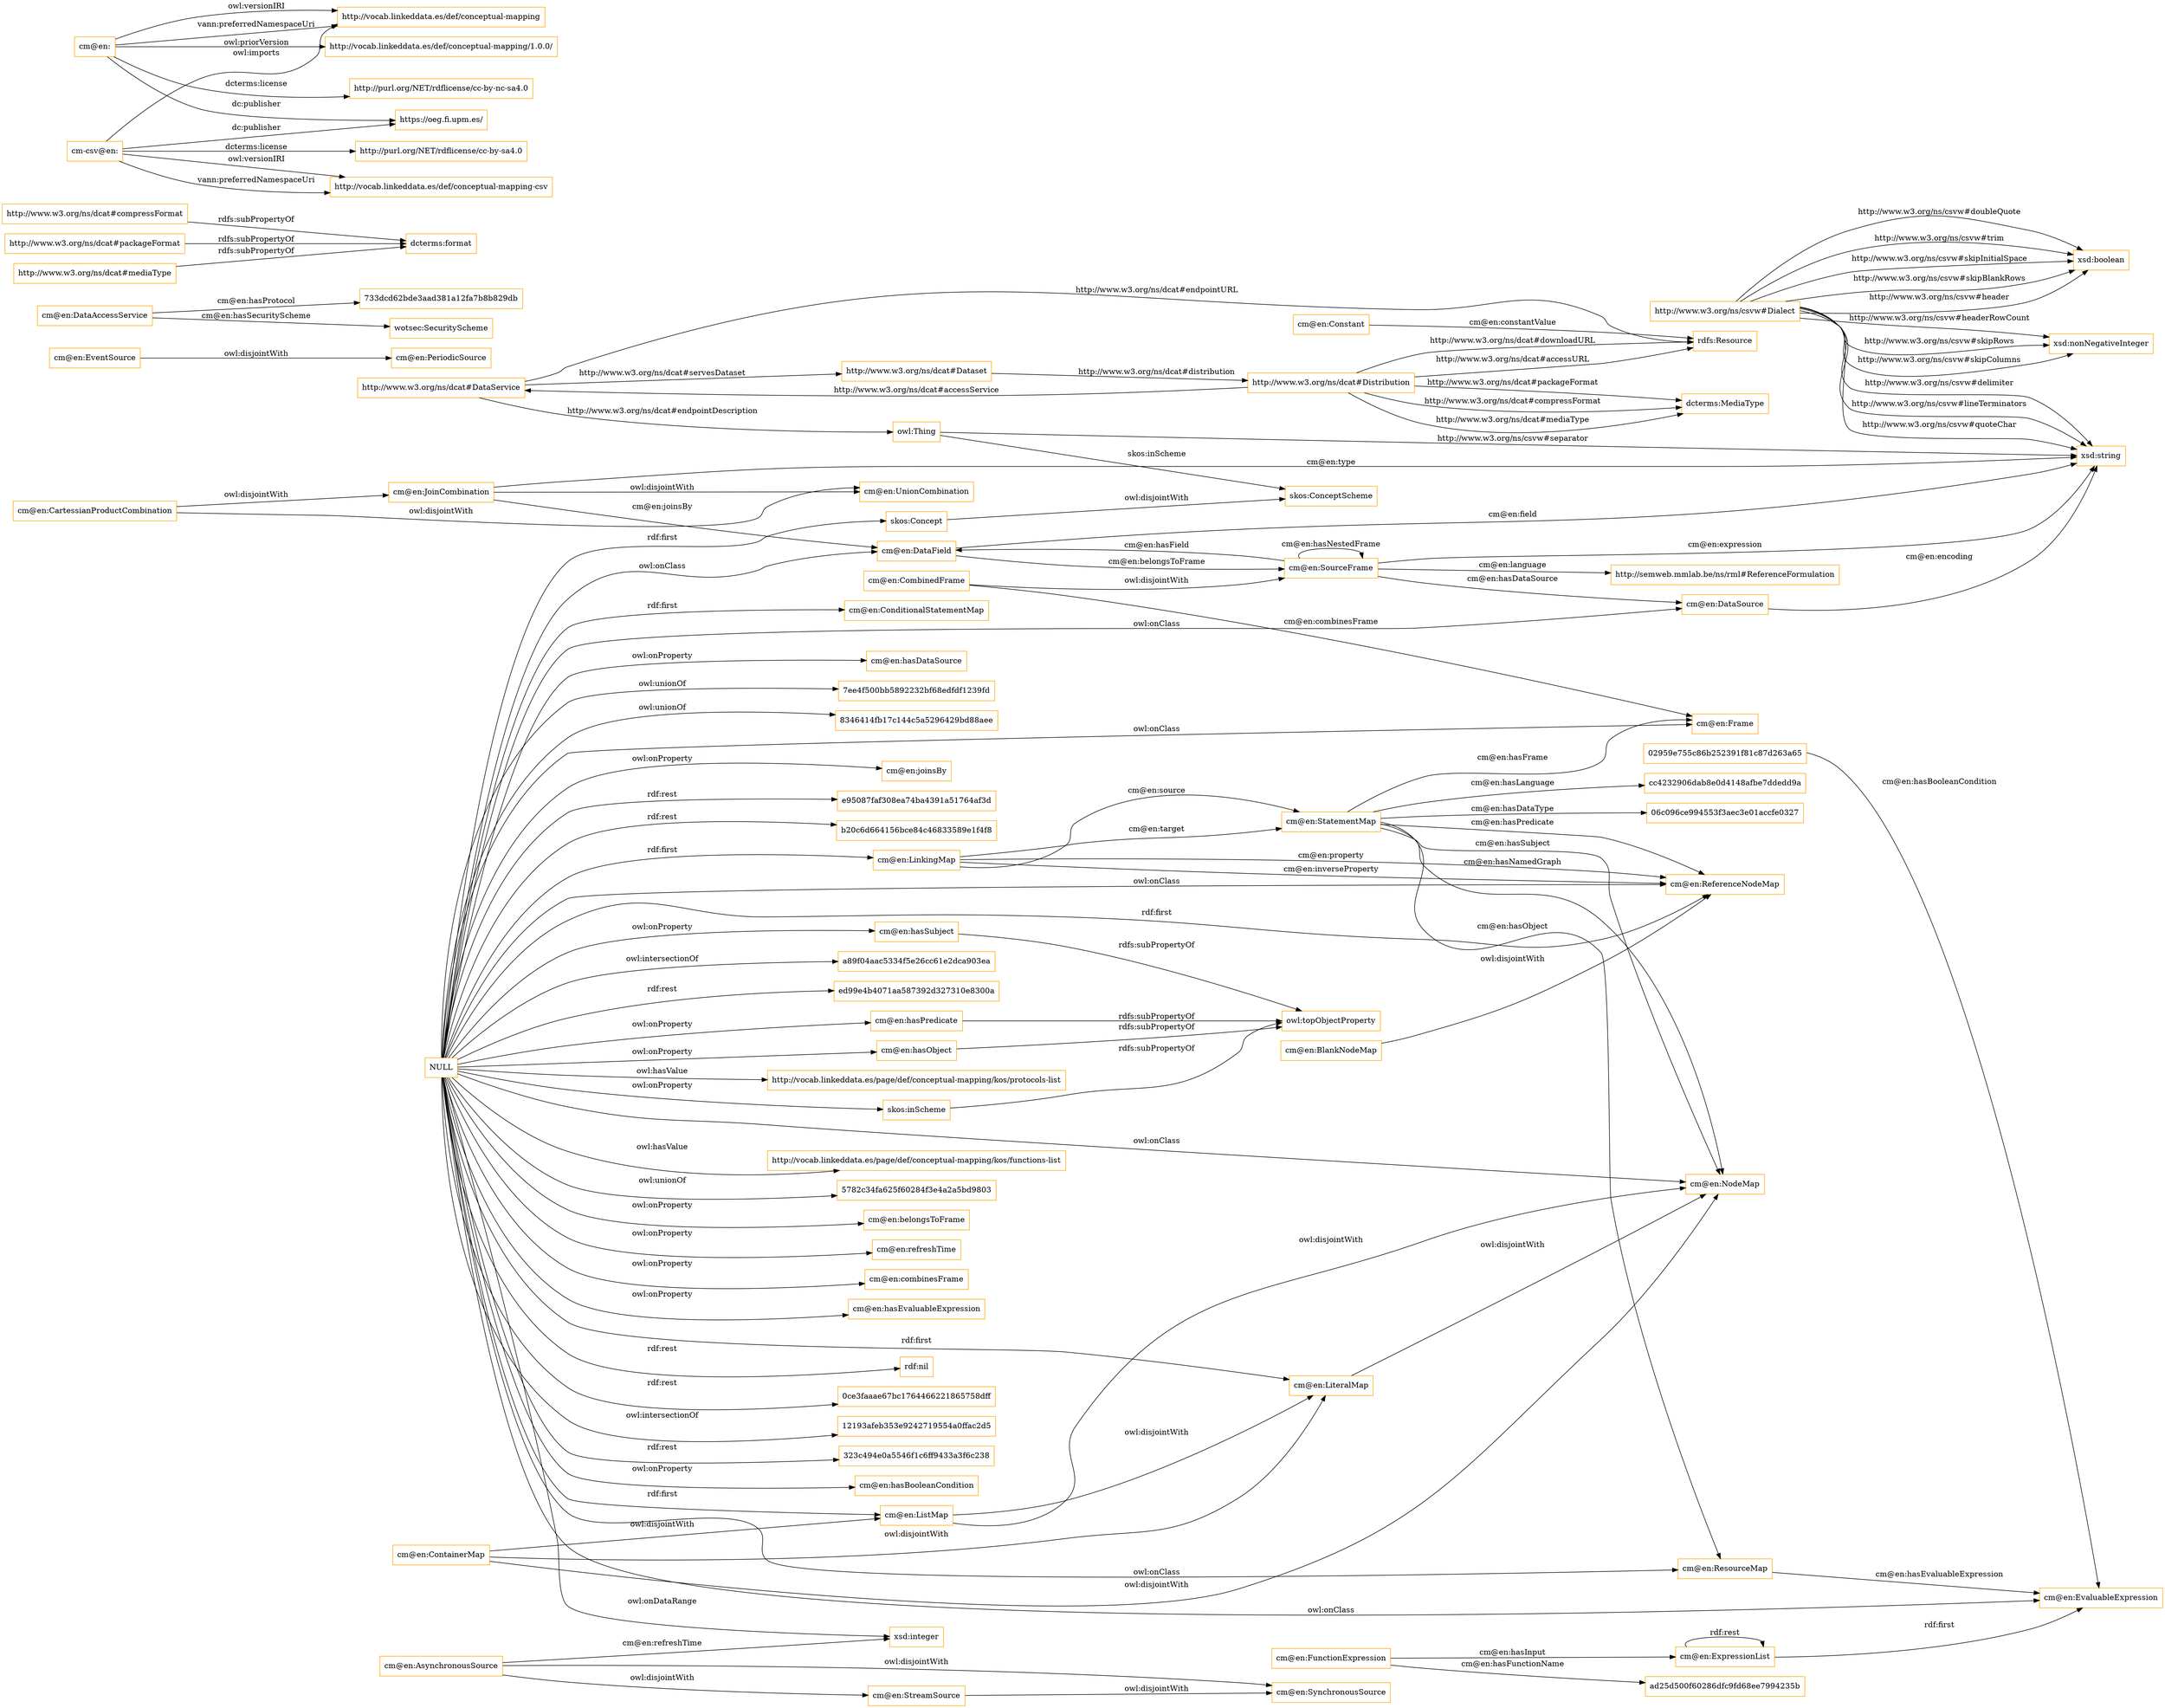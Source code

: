 digraph ar2dtool_diagram { 
rankdir=LR;
size="1501"
node [shape = rectangle, color="orange"]; "http://www.w3.org/ns/csvw#Dialect" "xsd:string" "cc4232906dab8e0d4148afbe7ddedd9a" "cm@en:PeriodicSource" "cm@en:DataAccessService" "cm@en:DataField" "cm@en:BlankNodeMap" "http://www.w3.org/ns/dcat#Distribution" "http://www.w3.org/ns/dcat#DataService" "ad25d500f60286dfc9fd68ee7994235b" "cm@en:FunctionExpression" "cm@en:UnionCombination" "cm@en:SourceFrame" "06c096ce994553f3aec3e01accfe0327" "cm@en:ExpressionList" "cm@en:StreamSource" "cm@en:EventSource" "cm@en:ResourceMap" "cm@en:LinkingMap" "cm@en:EvaluableExpression" "cm@en:ConditionalStatementMap" "rdfs:Resource" "skos:ConceptScheme" "cm@en:DataSource" "733dcd62bde3aad381a12fa7b8b829db" "cm@en:Frame" "cm@en:LiteralMap" "cm@en:NodeMap" "skos:Concept" "cm@en:Constant" "cm@en:CombinedFrame" "wotsec:SecurityScheme" "cm@en:ReferenceNodeMap" "cm@en:CartessianProductCombination" "dcterms:MediaType" "http://www.w3.org/ns/dcat#Dataset" "cm@en:ListMap" "cm@en:JoinCombination" "cm@en:AsynchronousSource" "cm@en:SynchronousSource" "02959e755c86b252391f81c87d263a65" "http://semweb.mmlab.be/ns/rml#ReferenceFormulation" "cm@en:StatementMap" "cm@en:ContainerMap" ; /*classes style*/
	"http://www.w3.org/ns/dcat#compressFormat" -> "dcterms:format" [ label = "rdfs:subPropertyOf" ];
	"cm@en:" -> "http://vocab.linkeddata.es/def/conceptual-mapping" [ label = "owl:versionIRI" ];
	"cm@en:" -> "http://vocab.linkeddata.es/def/conceptual-mapping" [ label = "vann:preferredNamespaceUri" ];
	"cm@en:" -> "https://oeg.fi.upm.es/" [ label = "dc:publisher" ];
	"cm@en:" -> "http://vocab.linkeddata.es/def/conceptual-mapping/1.0.0/" [ label = "owl:priorVersion" ];
	"cm@en:" -> "http://purl.org/NET/rdflicense/cc-by-nc-sa4.0" [ label = "dcterms:license" ];
	"cm@en:CombinedFrame" -> "cm@en:SourceFrame" [ label = "owl:disjointWith" ];
	"cm@en:EventSource" -> "cm@en:PeriodicSource" [ label = "owl:disjointWith" ];
	"cm@en:ListMap" -> "cm@en:NodeMap" [ label = "owl:disjointWith" ];
	"cm@en:ListMap" -> "cm@en:LiteralMap" [ label = "owl:disjointWith" ];
	"skos:Concept" -> "skos:ConceptScheme" [ label = "owl:disjointWith" ];
	"cm@en:hasPredicate" -> "owl:topObjectProperty" [ label = "rdfs:subPropertyOf" ];
	"cm@en:BlankNodeMap" -> "cm@en:ReferenceNodeMap" [ label = "owl:disjointWith" ];
	"cm@en:hasObject" -> "owl:topObjectProperty" [ label = "rdfs:subPropertyOf" ];
	"cm-csv@en:" -> "http://purl.org/NET/rdflicense/cc-by-sa4.0" [ label = "dcterms:license" ];
	"cm-csv@en:" -> "https://oeg.fi.upm.es/" [ label = "dc:publisher" ];
	"cm-csv@en:" -> "http://vocab.linkeddata.es/def/conceptual-mapping-csv" [ label = "owl:versionIRI" ];
	"cm-csv@en:" -> "http://vocab.linkeddata.es/def/conceptual-mapping" [ label = "owl:imports" ];
	"cm-csv@en:" -> "http://vocab.linkeddata.es/def/conceptual-mapping-csv" [ label = "vann:preferredNamespaceUri" ];
	"cm@en:JoinCombination" -> "cm@en:UnionCombination" [ label = "owl:disjointWith" ];
	"cm@en:ContainerMap" -> "cm@en:NodeMap" [ label = "owl:disjointWith" ];
	"cm@en:ContainerMap" -> "cm@en:LiteralMap" [ label = "owl:disjointWith" ];
	"cm@en:ContainerMap" -> "cm@en:ListMap" [ label = "owl:disjointWith" ];
	"skos:inScheme" -> "owl:topObjectProperty" [ label = "rdfs:subPropertyOf" ];
	"NULL" -> "cm@en:EvaluableExpression" [ label = "owl:onClass" ];
	"NULL" -> "cm@en:joinsBy" [ label = "owl:onProperty" ];
	"NULL" -> "skos:Concept" [ label = "rdf:first" ];
	"NULL" -> "cm@en:ResourceMap" [ label = "owl:onClass" ];
	"NULL" -> "cm@en:Frame" [ label = "owl:onClass" ];
	"NULL" -> "e95087faf308ea74ba4391a51764af3d" [ label = "rdf:rest" ];
	"NULL" -> "b20c6d664156bce84c46833589e1f4f8" [ label = "rdf:rest" ];
	"NULL" -> "a89f04aac5334f5e26cc61e2dca903ea" [ label = "owl:intersectionOf" ];
	"NULL" -> "ed99e4b4071aa587392d327310e8300a" [ label = "rdf:rest" ];
	"NULL" -> "xsd:integer" [ label = "owl:onDataRange" ];
	"NULL" -> "cm@en:ListMap" [ label = "rdf:first" ];
	"NULL" -> "http://vocab.linkeddata.es/page/def/conceptual-mapping/kos/protocols-list" [ label = "owl:hasValue" ];
	"NULL" -> "cm@en:hasSubject" [ label = "owl:onProperty" ];
	"NULL" -> "http://vocab.linkeddata.es/page/def/conceptual-mapping/kos/functions-list" [ label = "owl:hasValue" ];
	"NULL" -> "5782c34fa625f60284f3e4a2a5bd9803" [ label = "owl:unionOf" ];
	"NULL" -> "cm@en:belongsToFrame" [ label = "owl:onProperty" ];
	"NULL" -> "cm@en:ReferenceNodeMap" [ label = "owl:onClass" ];
	"NULL" -> "cm@en:refreshTime" [ label = "owl:onProperty" ];
	"NULL" -> "cm@en:NodeMap" [ label = "owl:onClass" ];
	"NULL" -> "cm@en:combinesFrame" [ label = "owl:onProperty" ];
	"NULL" -> "cm@en:LiteralMap" [ label = "rdf:first" ];
	"NULL" -> "cm@en:hasEvaluableExpression" [ label = "owl:onProperty" ];
	"NULL" -> "rdf:nil" [ label = "rdf:rest" ];
	"NULL" -> "cm@en:LinkingMap" [ label = "rdf:first" ];
	"NULL" -> "0ce3faaae67bc1764466221865758dff" [ label = "rdf:rest" ];
	"NULL" -> "cm@en:hasPredicate" [ label = "owl:onProperty" ];
	"NULL" -> "12193afeb353e9242719554a0ffac2d5" [ label = "owl:intersectionOf" ];
	"NULL" -> "323c494e0a5546f1c6ff9433a3f6c238" [ label = "rdf:rest" ];
	"NULL" -> "cm@en:ConditionalStatementMap" [ label = "rdf:first" ];
	"NULL" -> "cm@en:ReferenceNodeMap" [ label = "rdf:first" ];
	"NULL" -> "cm@en:DataField" [ label = "owl:onClass" ];
	"NULL" -> "skos:inScheme" [ label = "owl:onProperty" ];
	"NULL" -> "cm@en:DataSource" [ label = "owl:onClass" ];
	"NULL" -> "cm@en:hasBooleanCondition" [ label = "owl:onProperty" ];
	"NULL" -> "cm@en:hasDataSource" [ label = "owl:onProperty" ];
	"NULL" -> "7ee4f500bb5892232bf68edfdf1239fd" [ label = "owl:unionOf" ];
	"NULL" -> "cm@en:hasObject" [ label = "owl:onProperty" ];
	"NULL" -> "8346414fb17c144c5a5296429bd88aee" [ label = "owl:unionOf" ];
	"cm@en:CartessianProductCombination" -> "cm@en:UnionCombination" [ label = "owl:disjointWith" ];
	"cm@en:CartessianProductCombination" -> "cm@en:JoinCombination" [ label = "owl:disjointWith" ];
	"http://www.w3.org/ns/dcat#packageFormat" -> "dcterms:format" [ label = "rdfs:subPropertyOf" ];
	"cm@en:StreamSource" -> "cm@en:SynchronousSource" [ label = "owl:disjointWith" ];
	"cm@en:AsynchronousSource" -> "cm@en:SynchronousSource" [ label = "owl:disjointWith" ];
	"cm@en:AsynchronousSource" -> "cm@en:StreamSource" [ label = "owl:disjointWith" ];
	"cm@en:LiteralMap" -> "cm@en:NodeMap" [ label = "owl:disjointWith" ];
	"http://www.w3.org/ns/dcat#mediaType" -> "dcterms:format" [ label = "rdfs:subPropertyOf" ];
	"cm@en:hasSubject" -> "owl:topObjectProperty" [ label = "rdfs:subPropertyOf" ];
	"http://www.w3.org/ns/dcat#Distribution" -> "rdfs:Resource" [ label = "http://www.w3.org/ns/dcat#downloadURL" ];
	"http://www.w3.org/ns/csvw#Dialect" -> "xsd:string" [ label = "http://www.w3.org/ns/csvw#delimiter" ];
	"cm@en:DataAccessService" -> "733dcd62bde3aad381a12fa7b8b829db" [ label = "cm@en:hasProtocol" ];
	"cm@en:LinkingMap" -> "cm@en:StatementMap" [ label = "cm@en:source" ];
	"cm@en:LinkingMap" -> "cm@en:StatementMap" [ label = "cm@en:target" ];
	"owl:Thing" -> "skos:ConceptScheme" [ label = "skos:inScheme" ];
	"cm@en:StatementMap" -> "cm@en:Frame" [ label = "cm@en:hasFrame" ];
	"cm@en:ExpressionList" -> "cm@en:ExpressionList" [ label = "rdf:rest" ];
	"cm@en:DataField" -> "xsd:string" [ label = "cm@en:field" ];
	"http://www.w3.org/ns/csvw#Dialect" -> "xsd:boolean" [ label = "http://www.w3.org/ns/csvw#header" ];
	"cm@en:SourceFrame" -> "cm@en:DataField" [ label = "cm@en:hasField" ];
	"http://www.w3.org/ns/csvw#Dialect" -> "xsd:nonNegativeInteger" [ label = "http://www.w3.org/ns/csvw#skipColumns" ];
	"cm@en:AsynchronousSource" -> "xsd:integer" [ label = "cm@en:refreshTime" ];
	"http://www.w3.org/ns/csvw#Dialect" -> "xsd:nonNegativeInteger" [ label = "http://www.w3.org/ns/csvw#headerRowCount" ];
	"cm@en:FunctionExpression" -> "ad25d500f60286dfc9fd68ee7994235b" [ label = "cm@en:hasFunctionName" ];
	"cm@en:Constant" -> "rdfs:Resource" [ label = "cm@en:constantValue" ];
	"http://www.w3.org/ns/dcat#Distribution" -> "rdfs:Resource" [ label = "http://www.w3.org/ns/dcat#accessURL" ];
	"owl:Thing" -> "xsd:string" [ label = "http://www.w3.org/ns/csvw#separator" ];
	"cm@en:DataAccessService" -> "wotsec:SecurityScheme" [ label = "cm@en:hasSecurityScheme" ];
	"cm@en:StatementMap" -> "06c096ce994553f3aec3e01accfe0327" [ label = "cm@en:hasDataType" ];
	"cm@en:SourceFrame" -> "http://semweb.mmlab.be/ns/rml#ReferenceFormulation" [ label = "cm@en:language" ];
	"cm@en:LinkingMap" -> "cm@en:ReferenceNodeMap" [ label = "cm@en:property" ];
	"cm@en:StatementMap" -> "cc4232906dab8e0d4148afbe7ddedd9a" [ label = "cm@en:hasLanguage" ];
	"http://www.w3.org/ns/dcat#Distribution" -> "dcterms:MediaType" [ label = "http://www.w3.org/ns/dcat#mediaType" ];
	"cm@en:StatementMap" -> "cm@en:ReferenceNodeMap" [ label = "cm@en:hasPredicate" ];
	"http://www.w3.org/ns/csvw#Dialect" -> "xsd:nonNegativeInteger" [ label = "http://www.w3.org/ns/csvw#skipRows" ];
	"cm@en:SourceFrame" -> "cm@en:DataSource" [ label = "cm@en:hasDataSource" ];
	"http://www.w3.org/ns/csvw#Dialect" -> "xsd:boolean" [ label = "http://www.w3.org/ns/csvw#doubleQuote" ];
	"02959e755c86b252391f81c87d263a65" -> "cm@en:EvaluableExpression" [ label = "cm@en:hasBooleanCondition" ];
	"http://www.w3.org/ns/csvw#Dialect" -> "xsd:boolean" [ label = "http://www.w3.org/ns/csvw#trim" ];
	"http://www.w3.org/ns/dcat#Distribution" -> "dcterms:MediaType" [ label = "http://www.w3.org/ns/dcat#packageFormat" ];
	"http://www.w3.org/ns/csvw#Dialect" -> "xsd:boolean" [ label = "http://www.w3.org/ns/csvw#skipInitialSpace" ];
	"http://www.w3.org/ns/dcat#DataService" -> "owl:Thing" [ label = "http://www.w3.org/ns/dcat#endpointDescription" ];
	"http://www.w3.org/ns/csvw#Dialect" -> "xsd:string" [ label = "http://www.w3.org/ns/csvw#lineTerminators" ];
	"cm@en:LinkingMap" -> "cm@en:ReferenceNodeMap" [ label = "cm@en:inverseProperty" ];
	"cm@en:StatementMap" -> "cm@en:NodeMap" [ label = "cm@en:hasNamedGraph" ];
	"http://www.w3.org/ns/dcat#Distribution" -> "http://www.w3.org/ns/dcat#DataService" [ label = "http://www.w3.org/ns/dcat#accessService" ];
	"cm@en:ResourceMap" -> "cm@en:EvaluableExpression" [ label = "cm@en:hasEvaluableExpression" ];
	"cm@en:FunctionExpression" -> "cm@en:ExpressionList" [ label = "cm@en:hasInput" ];
	"http://www.w3.org/ns/dcat#DataService" -> "rdfs:Resource" [ label = "http://www.w3.org/ns/dcat#endpointURL" ];
	"cm@en:JoinCombination" -> "xsd:string" [ label = "cm@en:type" ];
	"cm@en:SourceFrame" -> "cm@en:SourceFrame" [ label = "cm@en:hasNestedFrame" ];
	"http://www.w3.org/ns/dcat#Distribution" -> "dcterms:MediaType" [ label = "http://www.w3.org/ns/dcat#compressFormat" ];
	"http://www.w3.org/ns/dcat#DataService" -> "http://www.w3.org/ns/dcat#Dataset" [ label = "http://www.w3.org/ns/dcat#servesDataset" ];
	"cm@en:JoinCombination" -> "cm@en:DataField" [ label = "cm@en:joinsBy" ];
	"cm@en:SourceFrame" -> "xsd:string" [ label = "cm@en:expression" ];
	"cm@en:CombinedFrame" -> "cm@en:Frame" [ label = "cm@en:combinesFrame" ];
	"http://www.w3.org/ns/csvw#Dialect" -> "xsd:string" [ label = "http://www.w3.org/ns/csvw#quoteChar" ];
	"cm@en:StatementMap" -> "cm@en:NodeMap" [ label = "cm@en:hasSubject" ];
	"cm@en:ExpressionList" -> "cm@en:EvaluableExpression" [ label = "rdf:first" ];
	"cm@en:StatementMap" -> "cm@en:ResourceMap" [ label = "cm@en:hasObject" ];
	"cm@en:DataSource" -> "xsd:string" [ label = "cm@en:encoding" ];
	"cm@en:DataField" -> "cm@en:SourceFrame" [ label = "cm@en:belongsToFrame" ];
	"http://www.w3.org/ns/csvw#Dialect" -> "xsd:boolean" [ label = "http://www.w3.org/ns/csvw#skipBlankRows" ];
	"http://www.w3.org/ns/dcat#Dataset" -> "http://www.w3.org/ns/dcat#Distribution" [ label = "http://www.w3.org/ns/dcat#distribution" ];

}
